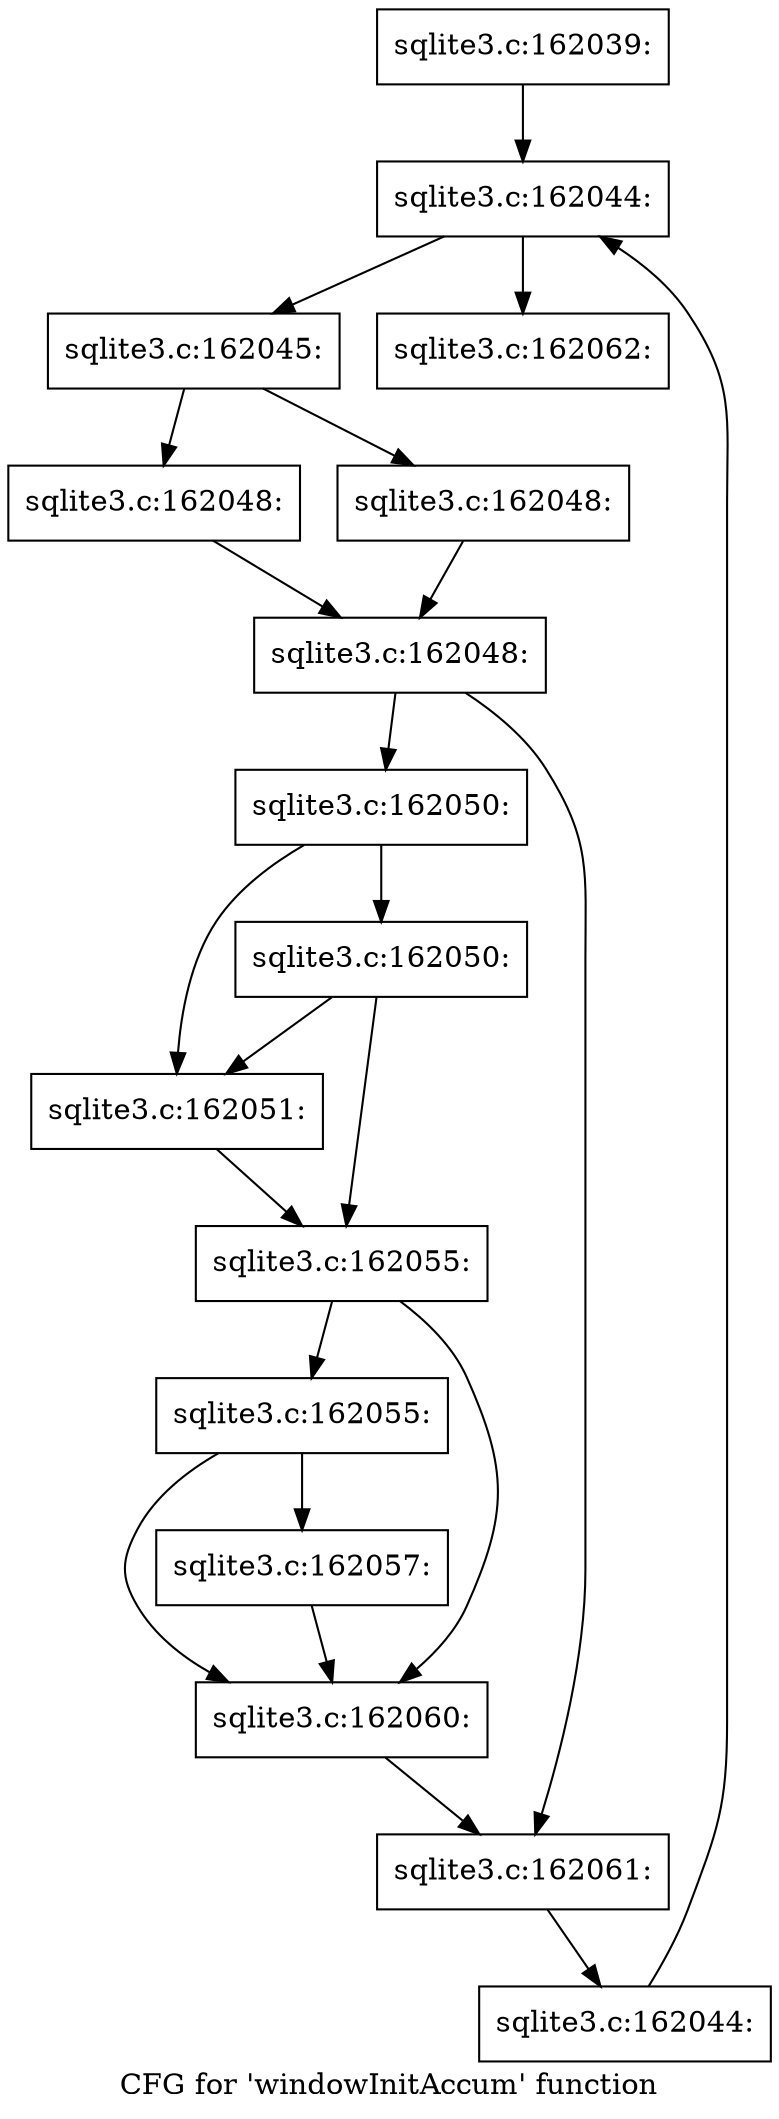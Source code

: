 digraph "CFG for 'windowInitAccum' function" {
	label="CFG for 'windowInitAccum' function";

	Node0x55c0f9ad09d0 [shape=record,label="{sqlite3.c:162039:}"];
	Node0x55c0f9ad09d0 -> Node0x55c0f9ad5610;
	Node0x55c0f9ad5610 [shape=record,label="{sqlite3.c:162044:}"];
	Node0x55c0f9ad5610 -> Node0x55c0f9ad5830;
	Node0x55c0f9ad5610 -> Node0x55c0f9ad53f0;
	Node0x55c0f9ad5830 [shape=record,label="{sqlite3.c:162045:}"];
	Node0x55c0f9ad5830 -> Node0x55c0f9ad6540;
	Node0x55c0f9ad5830 -> Node0x55c0f9ad6590;
	Node0x55c0f9ad6540 [shape=record,label="{sqlite3.c:162048:}"];
	Node0x55c0f9ad6540 -> Node0x55c0f9ad65e0;
	Node0x55c0f9ad6590 [shape=record,label="{sqlite3.c:162048:}"];
	Node0x55c0f9ad6590 -> Node0x55c0f9ad65e0;
	Node0x55c0f9ad65e0 [shape=record,label="{sqlite3.c:162048:}"];
	Node0x55c0f9ad65e0 -> Node0x55c0f9ad6d30;
	Node0x55c0f9ad65e0 -> Node0x55c0f9ad71a0;
	Node0x55c0f9ad6d30 [shape=record,label="{sqlite3.c:162050:}"];
	Node0x55c0f9ad6d30 -> Node0x55c0f9ad7590;
	Node0x55c0f9ad6d30 -> Node0x55c0f9ad7630;
	Node0x55c0f9ad7630 [shape=record,label="{sqlite3.c:162050:}"];
	Node0x55c0f9ad7630 -> Node0x55c0f9ad7590;
	Node0x55c0f9ad7630 -> Node0x55c0f9ad75e0;
	Node0x55c0f9ad7590 [shape=record,label="{sqlite3.c:162051:}"];
	Node0x55c0f9ad7590 -> Node0x55c0f9ad75e0;
	Node0x55c0f9ad75e0 [shape=record,label="{sqlite3.c:162055:}"];
	Node0x55c0f9ad75e0 -> Node0x55c0f9ad8750;
	Node0x55c0f9ad75e0 -> Node0x55c0f9ad8700;
	Node0x55c0f9ad8750 [shape=record,label="{sqlite3.c:162055:}"];
	Node0x55c0f9ad8750 -> Node0x55c0f9ad86b0;
	Node0x55c0f9ad8750 -> Node0x55c0f9ad8700;
	Node0x55c0f9ad86b0 [shape=record,label="{sqlite3.c:162057:}"];
	Node0x55c0f9ad86b0 -> Node0x55c0f9ad8700;
	Node0x55c0f9ad8700 [shape=record,label="{sqlite3.c:162060:}"];
	Node0x55c0f9ad8700 -> Node0x55c0f9ad71a0;
	Node0x55c0f9ad71a0 [shape=record,label="{sqlite3.c:162061:}"];
	Node0x55c0f9ad71a0 -> Node0x55c0f9ad57a0;
	Node0x55c0f9ad57a0 [shape=record,label="{sqlite3.c:162044:}"];
	Node0x55c0f9ad57a0 -> Node0x55c0f9ad5610;
	Node0x55c0f9ad53f0 [shape=record,label="{sqlite3.c:162062:}"];
}
